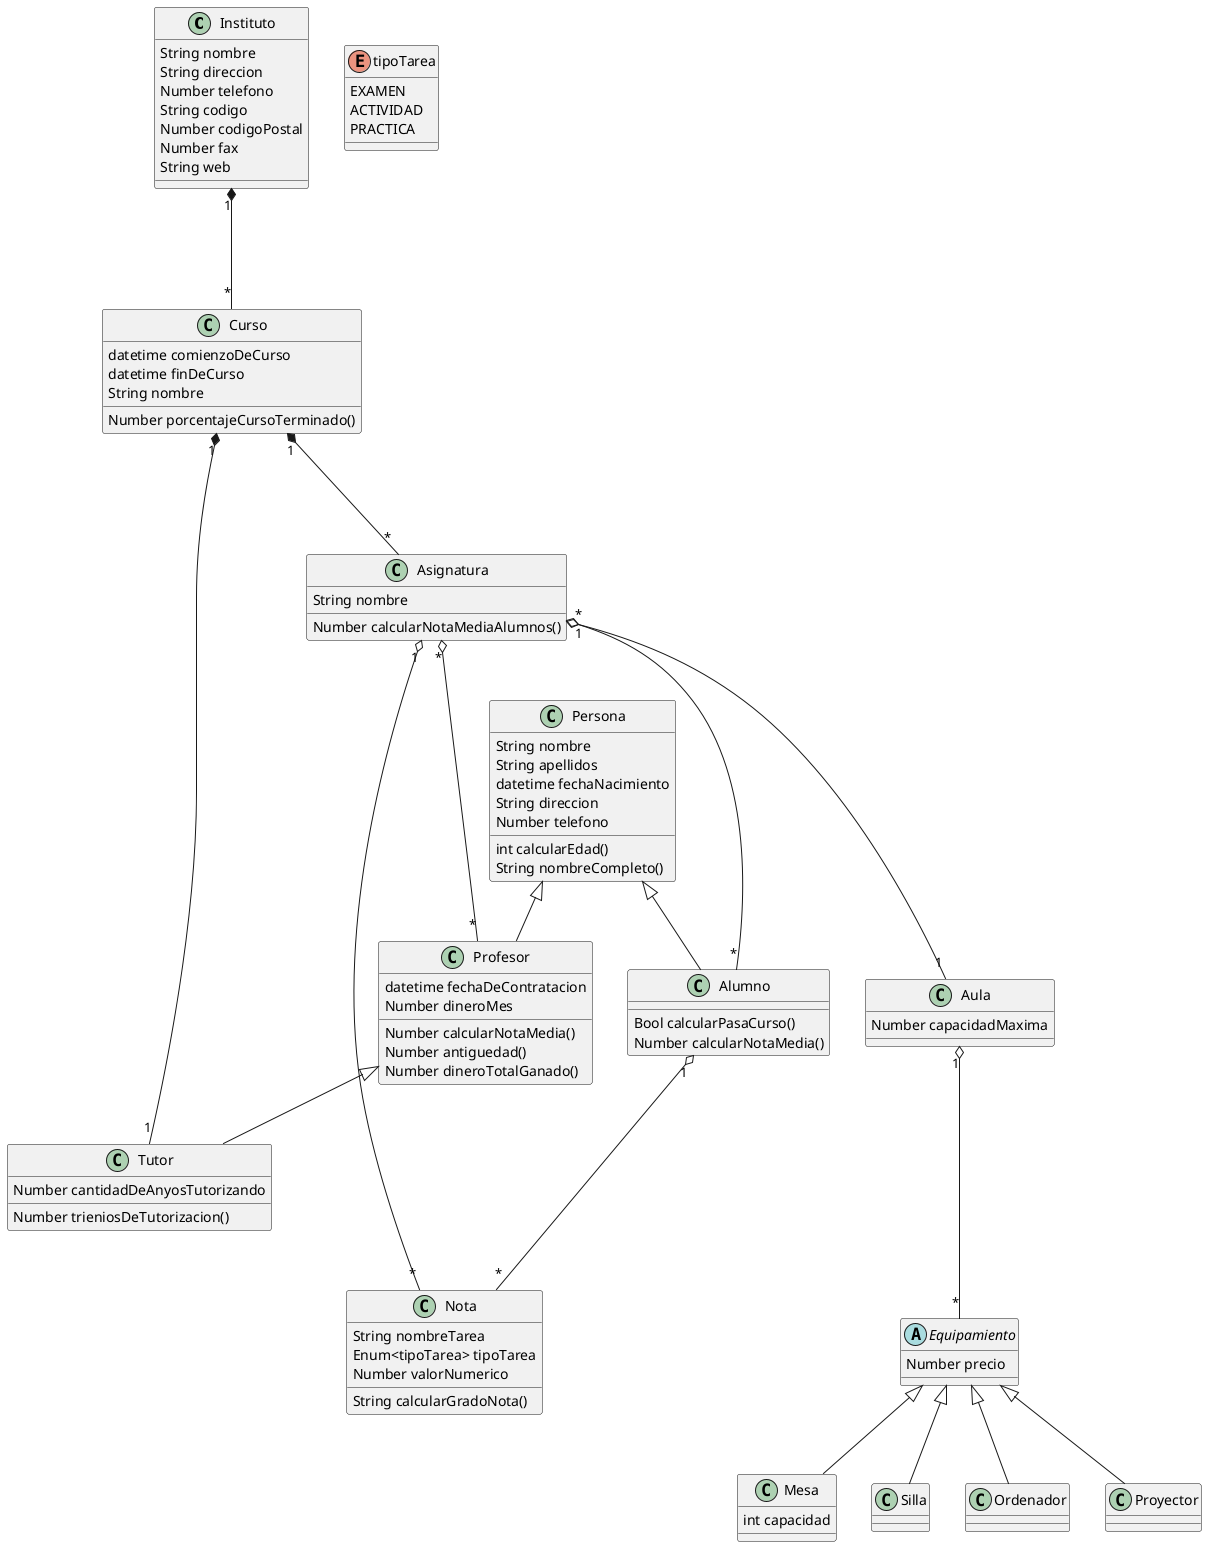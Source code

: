 @startuml DiagramaClases

Instituto "1" *--- "*" Curso
Curso "1" *--- "*" Asignatura
Curso  "1" *--- "1" Tutor
Asignatura "*" o--- "*" Profesor
Asignatura "*" o--- "*" Alumno
Asignatura "1" o--- "1" Aula
Aula "1" o--- "*" Equipamiento
Alumno "1" o--- "*" Nota
Asignatura "1" o--- "*" Nota

Persona <|-- Profesor
Persona <|-- Alumno
Profesor <|-- Tutor
Equipamiento <|-- Mesa
Equipamiento <|-- Silla
Equipamiento <|-- Ordenador
Equipamiento <|-- Proyector


class Persona {
    String nombre
    String apellidos
    datetime fechaNacimiento
    String direccion
    Number telefono
    int calcularEdad()
    String nombreCompleto()
}
class Alumno {
    Bool calcularPasaCurso()
    Number calcularNotaMedia()
}
class Profesor {
    datetime fechaDeContratacion
    Number dineroMes
    Number calcularNotaMedia()
    Number antiguedad()
    Number dineroTotalGanado()
}
class Tutor {
    Number cantidadDeAnyosTutorizando
    Number trieniosDeTutorizacion()
}
class Instituto {
    String nombre
    String direccion
    Number telefono
    String codigo
    Number codigoPostal
    Number fax
    String web
}
class Asignatura {
    String nombre
    Number calcularNotaMediaAlumnos()
}
class Curso {
    datetime comienzoDeCurso
    datetime finDeCurso
    String nombre
    Number porcentajeCursoTerminado()
}
class Aula {
    Number capacidadMaxima
    
}
class Nota {
    String nombreTarea
    Enum<tipoTarea> tipoTarea
    Number valorNumerico
    String calcularGradoNota()
}
enum tipoTarea {
  EXAMEN
  ACTIVIDAD
  PRACTICA
}
abstract Equipamiento {
    Number precio
}
class Mesa{
    int capacidad
}
class Silla{

}
@enduml